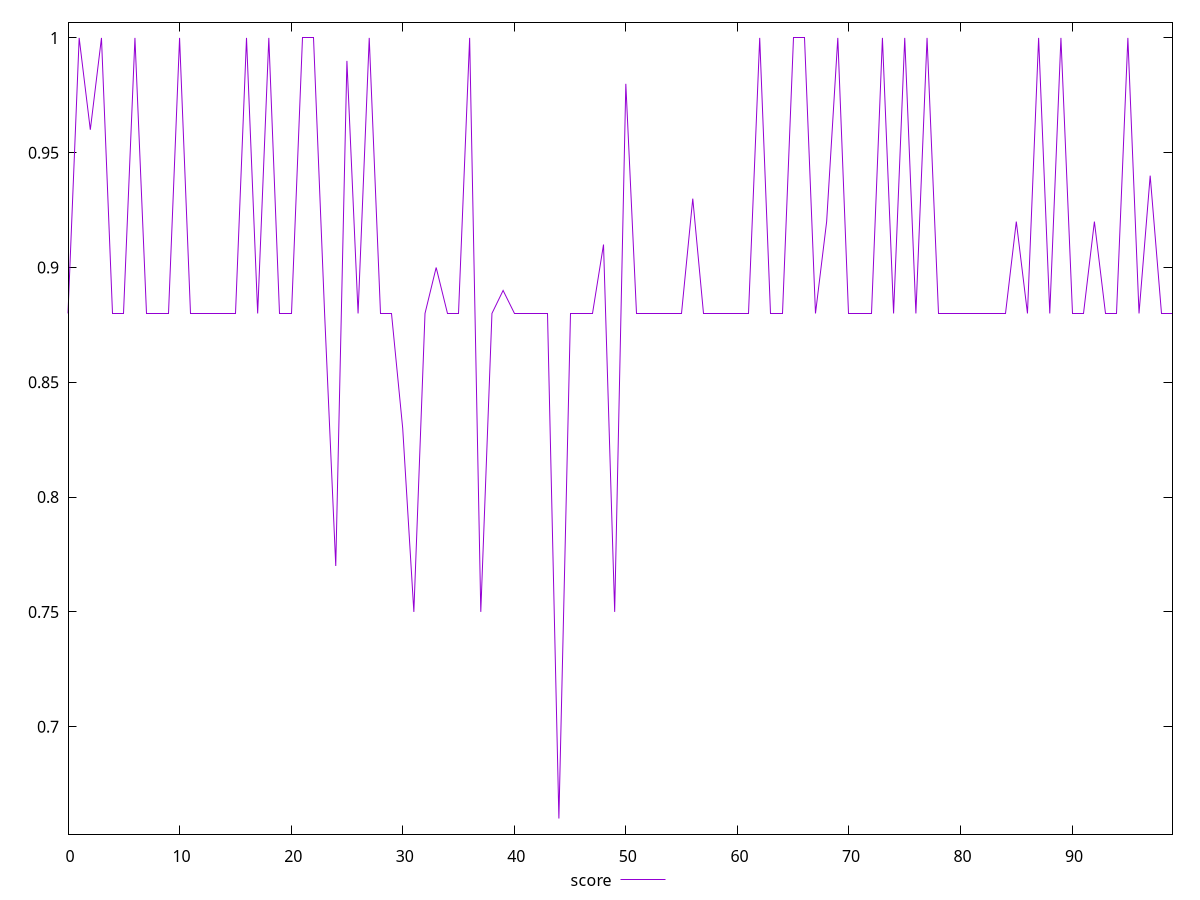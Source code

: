 reset

$score <<EOF
0 0.88
1 1
2 0.96
3 1
4 0.88
5 0.88
6 1
7 0.88
8 0.88
9 0.88
10 1
11 0.88
12 0.88
13 0.88
14 0.88
15 0.88
16 1
17 0.88
18 1
19 0.88
20 0.88
21 1
22 1
23 0.88
24 0.77
25 0.99
26 0.88
27 1
28 0.88
29 0.88
30 0.83
31 0.75
32 0.88
33 0.9
34 0.88
35 0.88
36 1
37 0.75
38 0.88
39 0.89
40 0.88
41 0.88
42 0.88
43 0.88
44 0.66
45 0.88
46 0.88
47 0.88
48 0.91
49 0.75
50 0.98
51 0.88
52 0.88
53 0.88
54 0.88
55 0.88
56 0.93
57 0.88
58 0.88
59 0.88
60 0.88
61 0.88
62 1
63 0.88
64 0.88
65 1
66 1
67 0.88
68 0.92
69 1
70 0.88
71 0.88
72 0.88
73 1
74 0.88
75 1
76 0.88
77 1
78 0.88
79 0.88
80 0.88
81 0.88
82 0.88
83 0.88
84 0.88
85 0.92
86 0.88
87 1
88 0.88
89 1
90 0.88
91 0.88
92 0.92
93 0.88
94 0.88
95 1
96 0.88
97 0.94
98 0.88
99 0.88
EOF

set key outside below
set xrange [0:99]
set yrange [0.6532:1.0068]
set trange [0.6532:1.0068]
set terminal svg size 640, 500 enhanced background rgb 'white'
set output "reprap/uses-optimized-images/samples/pages+cached+noexternal/score/values.svg"

plot $score title "score" with line

reset
